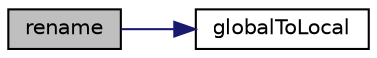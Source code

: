 digraph "rename"
{
  bgcolor="transparent";
  edge [fontname="Helvetica",fontsize="10",labelfontname="Helvetica",labelfontsize="10"];
  node [fontname="Helvetica",fontsize="10",shape=record];
  rankdir="LR";
  Node1 [label="rename",height=0.2,width=0.4,color="black", fillcolor="grey75", style="filled" fontcolor="black"];
  Node1 -> Node2 [color="midnightblue",fontsize="10",style="solid",fontname="Helvetica"];
  Node2 [label="globalToLocal",height=0.2,width=0.4,color="black",URL="$classFoam_1_1coordinateSystem.html#af7bf2602d4de0c5c9aa43d6425e728e1",tooltip="From global Cartesian system to the local coordinate system with optional translation for the origin..."];
}
